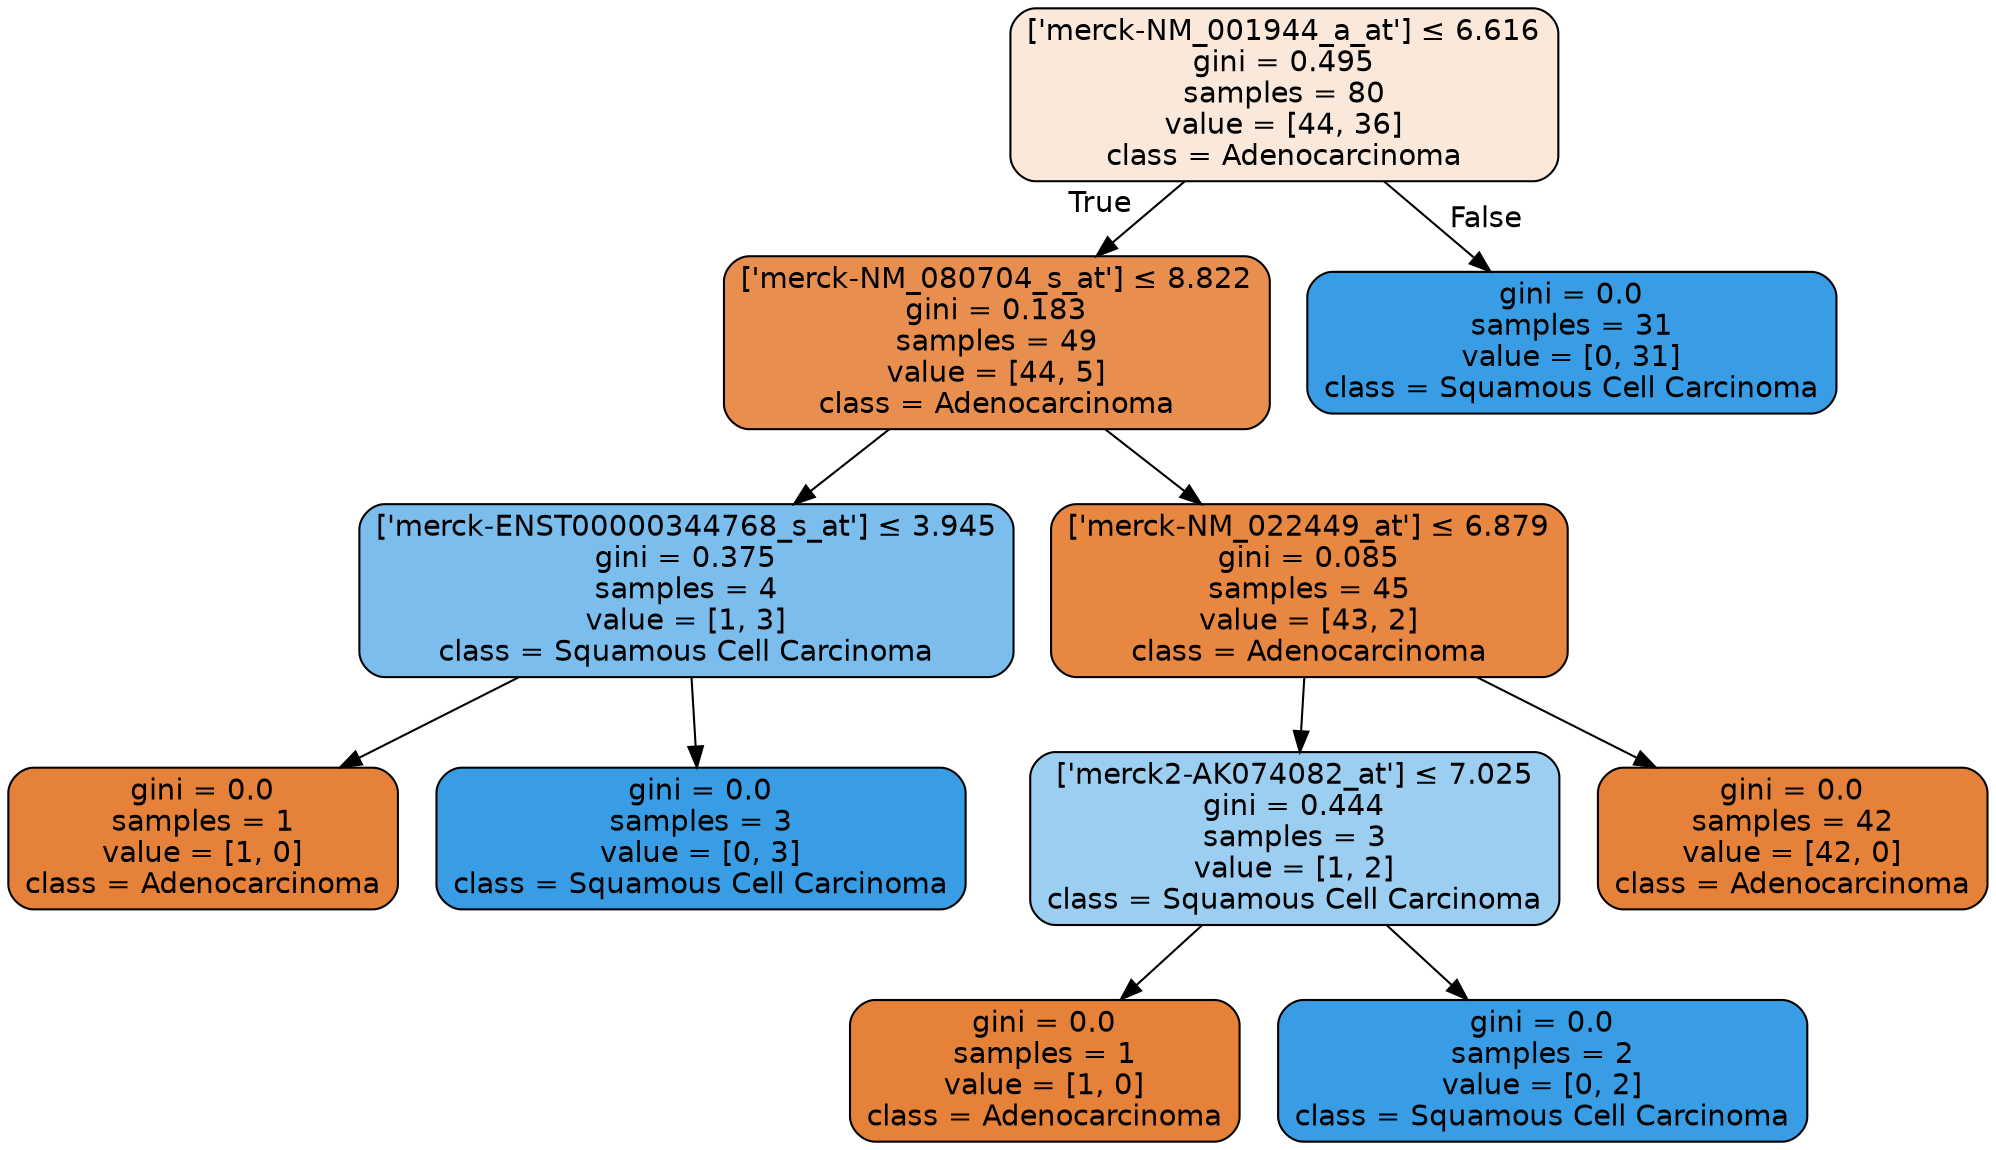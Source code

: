 digraph Tree {
node [shape=box, style="filled, rounded", color="black", fontname=helvetica] ;
edge [fontname=helvetica] ;
0 [label=<['merck-NM_001944_a_at'] &le; 6.616<br/>gini = 0.495<br/>samples = 80<br/>value = [44, 36]<br/>class = Adenocarcinoma>, fillcolor="#e581392e"] ;
1 [label=<['merck-NM_080704_s_at'] &le; 8.822<br/>gini = 0.183<br/>samples = 49<br/>value = [44, 5]<br/>class = Adenocarcinoma>, fillcolor="#e58139e2"] ;
0 -> 1 [labeldistance=2.5, labelangle=45, headlabel="True"] ;
2 [label=<['merck-ENST00000344768_s_at'] &le; 3.945<br/>gini = 0.375<br/>samples = 4<br/>value = [1, 3]<br/>class = Squamous Cell Carcinoma>, fillcolor="#399de5aa"] ;
1 -> 2 ;
3 [label=<gini = 0.0<br/>samples = 1<br/>value = [1, 0]<br/>class = Adenocarcinoma>, fillcolor="#e58139ff"] ;
2 -> 3 ;
4 [label=<gini = 0.0<br/>samples = 3<br/>value = [0, 3]<br/>class = Squamous Cell Carcinoma>, fillcolor="#399de5ff"] ;
2 -> 4 ;
5 [label=<['merck-NM_022449_at'] &le; 6.879<br/>gini = 0.085<br/>samples = 45<br/>value = [43, 2]<br/>class = Adenocarcinoma>, fillcolor="#e58139f3"] ;
1 -> 5 ;
6 [label=<['merck2-AK074082_at'] &le; 7.025<br/>gini = 0.444<br/>samples = 3<br/>value = [1, 2]<br/>class = Squamous Cell Carcinoma>, fillcolor="#399de57f"] ;
5 -> 6 ;
7 [label=<gini = 0.0<br/>samples = 1<br/>value = [1, 0]<br/>class = Adenocarcinoma>, fillcolor="#e58139ff"] ;
6 -> 7 ;
8 [label=<gini = 0.0<br/>samples = 2<br/>value = [0, 2]<br/>class = Squamous Cell Carcinoma>, fillcolor="#399de5ff"] ;
6 -> 8 ;
9 [label=<gini = 0.0<br/>samples = 42<br/>value = [42, 0]<br/>class = Adenocarcinoma>, fillcolor="#e58139ff"] ;
5 -> 9 ;
10 [label=<gini = 0.0<br/>samples = 31<br/>value = [0, 31]<br/>class = Squamous Cell Carcinoma>, fillcolor="#399de5ff"] ;
0 -> 10 [labeldistance=2.5, labelangle=-45, headlabel="False"] ;
}
